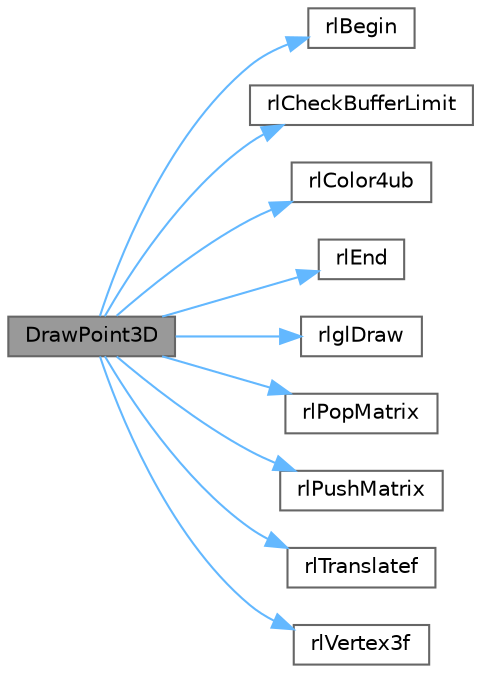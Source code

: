 digraph "DrawPoint3D"
{
 // LATEX_PDF_SIZE
  bgcolor="transparent";
  edge [fontname=Helvetica,fontsize=10,labelfontname=Helvetica,labelfontsize=10];
  node [fontname=Helvetica,fontsize=10,shape=box,height=0.2,width=0.4];
  rankdir="LR";
  Node1 [id="Node000001",label="DrawPoint3D",height=0.2,width=0.4,color="gray40", fillcolor="grey60", style="filled", fontcolor="black",tooltip=" "];
  Node1 -> Node2 [id="edge10_Node000001_Node000002",color="steelblue1",style="solid",tooltip=" "];
  Node2 [id="Node000002",label="rlBegin",height=0.2,width=0.4,color="grey40", fillcolor="white", style="filled",URL="$_classes_2lib_2raylib_2src_2rlgl_8h.html#a9b5d5ccff4766025b1c4503f9abb958c",tooltip=" "];
  Node1 -> Node3 [id="edge11_Node000001_Node000003",color="steelblue1",style="solid",tooltip=" "];
  Node3 [id="Node000003",label="rlCheckBufferLimit",height=0.2,width=0.4,color="grey40", fillcolor="white", style="filled",URL="$_classes_2lib_2raylib_2src_2rlgl_8h.html#a10ce05e6d88610f0df12521f367e2621",tooltip=" "];
  Node1 -> Node4 [id="edge12_Node000001_Node000004",color="steelblue1",style="solid",tooltip=" "];
  Node4 [id="Node000004",label="rlColor4ub",height=0.2,width=0.4,color="grey40", fillcolor="white", style="filled",URL="$_classes_2lib_2raylib_2src_2rlgl_8h.html#acde23fe95db450a4e52a1032ce800a39",tooltip=" "];
  Node1 -> Node5 [id="edge13_Node000001_Node000005",color="steelblue1",style="solid",tooltip=" "];
  Node5 [id="Node000005",label="rlEnd",height=0.2,width=0.4,color="grey40", fillcolor="white", style="filled",URL="$_classes_2lib_2raylib_2src_2rlgl_8h.html#a19048aba72ae93e44ba38ad39cbeea3c",tooltip=" "];
  Node1 -> Node6 [id="edge14_Node000001_Node000006",color="steelblue1",style="solid",tooltip=" "];
  Node6 [id="Node000006",label="rlglDraw",height=0.2,width=0.4,color="grey40", fillcolor="white", style="filled",URL="$_classes_2lib_2raylib_2src_2rlgl_8h.html#a09c1d3b2838d4bc10deeb406acdeb2fe",tooltip=" "];
  Node1 -> Node7 [id="edge15_Node000001_Node000007",color="steelblue1",style="solid",tooltip=" "];
  Node7 [id="Node000007",label="rlPopMatrix",height=0.2,width=0.4,color="grey40", fillcolor="white", style="filled",URL="$_classes_2lib_2raylib_2src_2rlgl_8h.html#ac957925e053ada7dc541bd4bedfecb9f",tooltip=" "];
  Node1 -> Node8 [id="edge16_Node000001_Node000008",color="steelblue1",style="solid",tooltip=" "];
  Node8 [id="Node000008",label="rlPushMatrix",height=0.2,width=0.4,color="grey40", fillcolor="white", style="filled",URL="$_classes_2lib_2raylib_2src_2rlgl_8h.html#a5f926caa45b57b3de67aa0afc2d2bb0e",tooltip=" "];
  Node1 -> Node9 [id="edge17_Node000001_Node000009",color="steelblue1",style="solid",tooltip=" "];
  Node9 [id="Node000009",label="rlTranslatef",height=0.2,width=0.4,color="grey40", fillcolor="white", style="filled",URL="$_classes_2lib_2raylib_2src_2rlgl_8h.html#aec2bc1d214bbc8fda9493d39987bc51e",tooltip=" "];
  Node1 -> Node10 [id="edge18_Node000001_Node000010",color="steelblue1",style="solid",tooltip=" "];
  Node10 [id="Node000010",label="rlVertex3f",height=0.2,width=0.4,color="grey40", fillcolor="white", style="filled",URL="$_classes_2lib_2raylib_2src_2rlgl_8h.html#a5912b8882c7a10ad020ecfbcc8850877",tooltip=" "];
}
